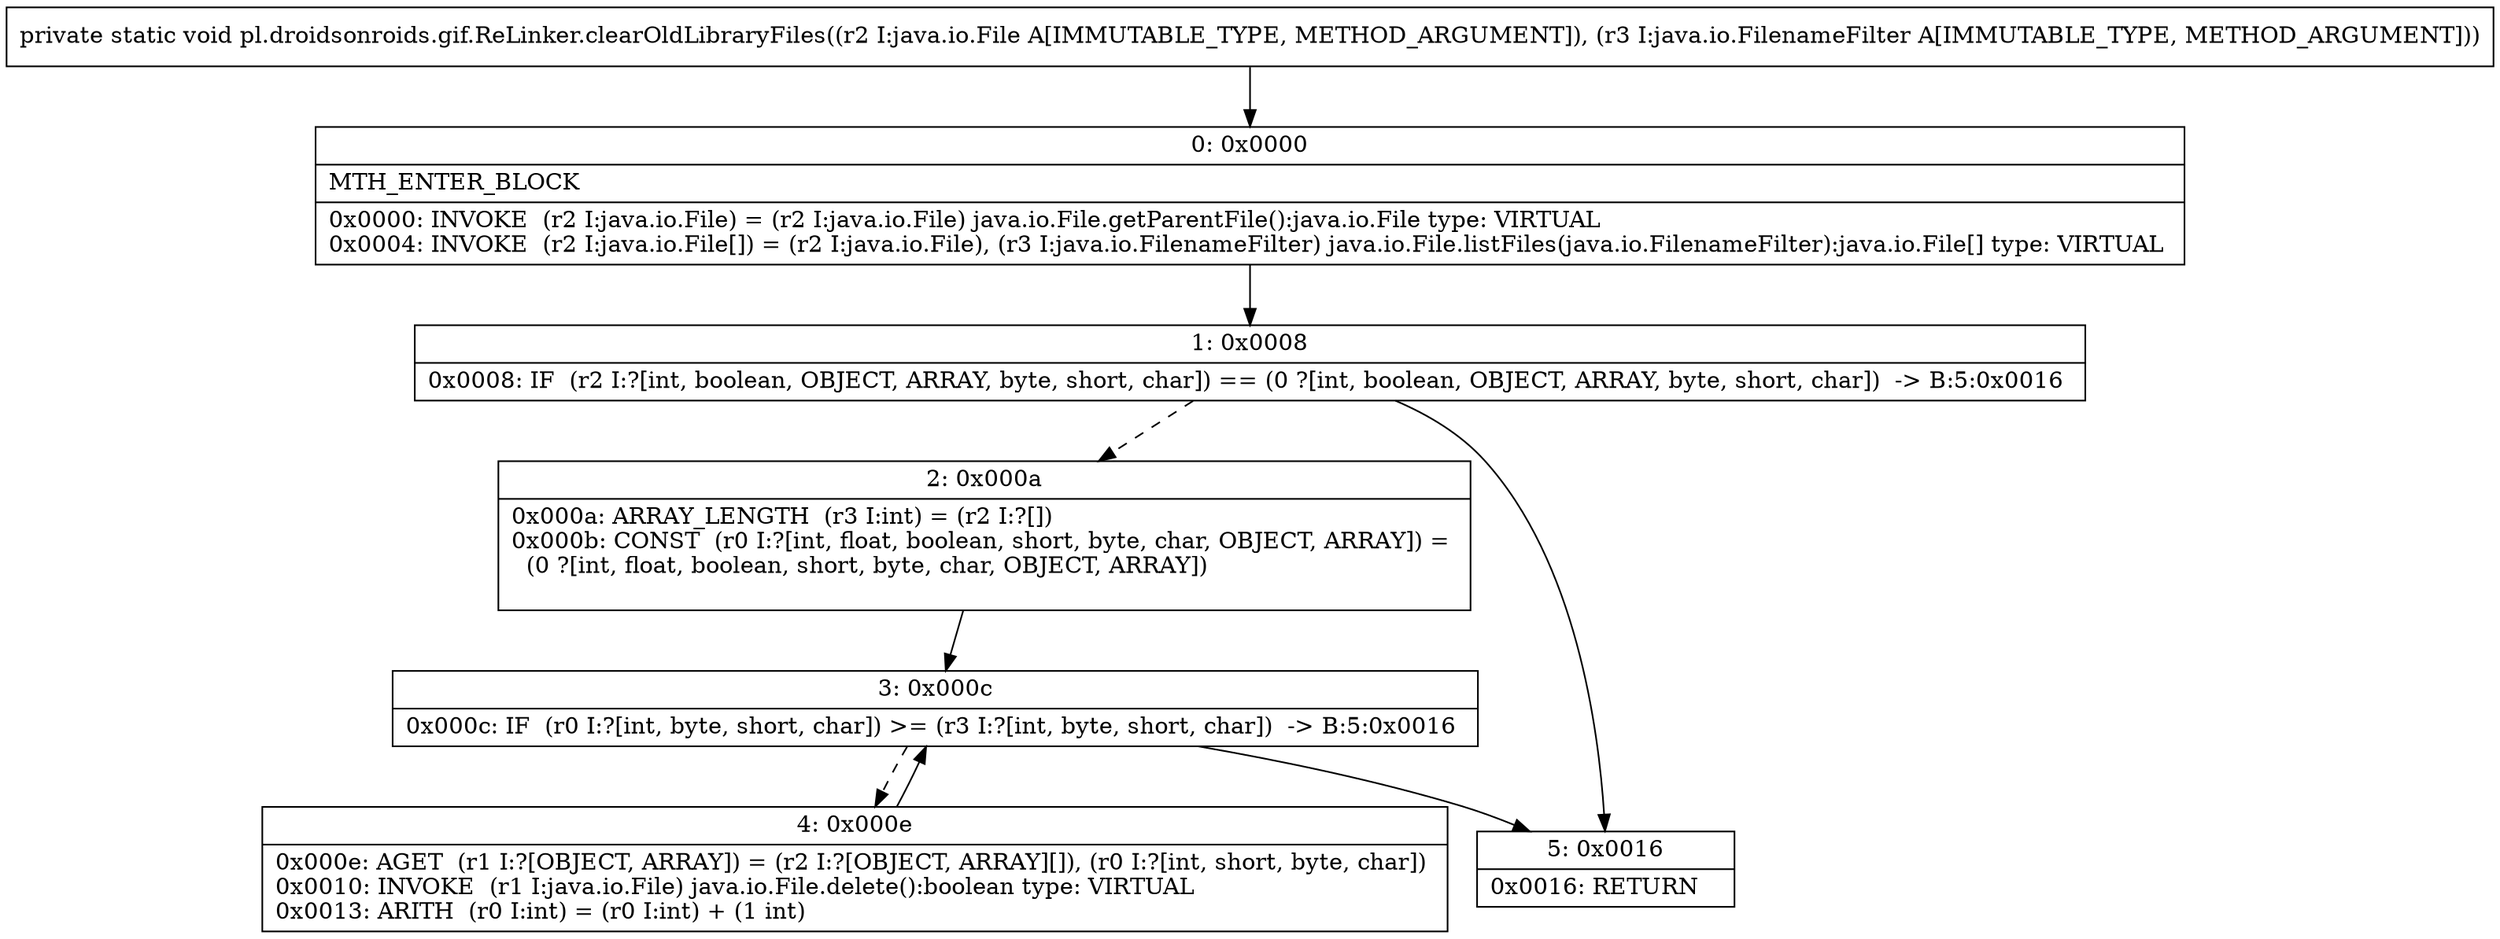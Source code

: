 digraph "CFG forpl.droidsonroids.gif.ReLinker.clearOldLibraryFiles(Ljava\/io\/File;Ljava\/io\/FilenameFilter;)V" {
Node_0 [shape=record,label="{0\:\ 0x0000|MTH_ENTER_BLOCK\l|0x0000: INVOKE  (r2 I:java.io.File) = (r2 I:java.io.File) java.io.File.getParentFile():java.io.File type: VIRTUAL \l0x0004: INVOKE  (r2 I:java.io.File[]) = (r2 I:java.io.File), (r3 I:java.io.FilenameFilter) java.io.File.listFiles(java.io.FilenameFilter):java.io.File[] type: VIRTUAL \l}"];
Node_1 [shape=record,label="{1\:\ 0x0008|0x0008: IF  (r2 I:?[int, boolean, OBJECT, ARRAY, byte, short, char]) == (0 ?[int, boolean, OBJECT, ARRAY, byte, short, char])  \-\> B:5:0x0016 \l}"];
Node_2 [shape=record,label="{2\:\ 0x000a|0x000a: ARRAY_LENGTH  (r3 I:int) = (r2 I:?[]) \l0x000b: CONST  (r0 I:?[int, float, boolean, short, byte, char, OBJECT, ARRAY]) = \l  (0 ?[int, float, boolean, short, byte, char, OBJECT, ARRAY])\l \l}"];
Node_3 [shape=record,label="{3\:\ 0x000c|0x000c: IF  (r0 I:?[int, byte, short, char]) \>= (r3 I:?[int, byte, short, char])  \-\> B:5:0x0016 \l}"];
Node_4 [shape=record,label="{4\:\ 0x000e|0x000e: AGET  (r1 I:?[OBJECT, ARRAY]) = (r2 I:?[OBJECT, ARRAY][]), (r0 I:?[int, short, byte, char]) \l0x0010: INVOKE  (r1 I:java.io.File) java.io.File.delete():boolean type: VIRTUAL \l0x0013: ARITH  (r0 I:int) = (r0 I:int) + (1 int) \l}"];
Node_5 [shape=record,label="{5\:\ 0x0016|0x0016: RETURN   \l}"];
MethodNode[shape=record,label="{private static void pl.droidsonroids.gif.ReLinker.clearOldLibraryFiles((r2 I:java.io.File A[IMMUTABLE_TYPE, METHOD_ARGUMENT]), (r3 I:java.io.FilenameFilter A[IMMUTABLE_TYPE, METHOD_ARGUMENT])) }"];
MethodNode -> Node_0;
Node_0 -> Node_1;
Node_1 -> Node_2[style=dashed];
Node_1 -> Node_5;
Node_2 -> Node_3;
Node_3 -> Node_4[style=dashed];
Node_3 -> Node_5;
Node_4 -> Node_3;
}

